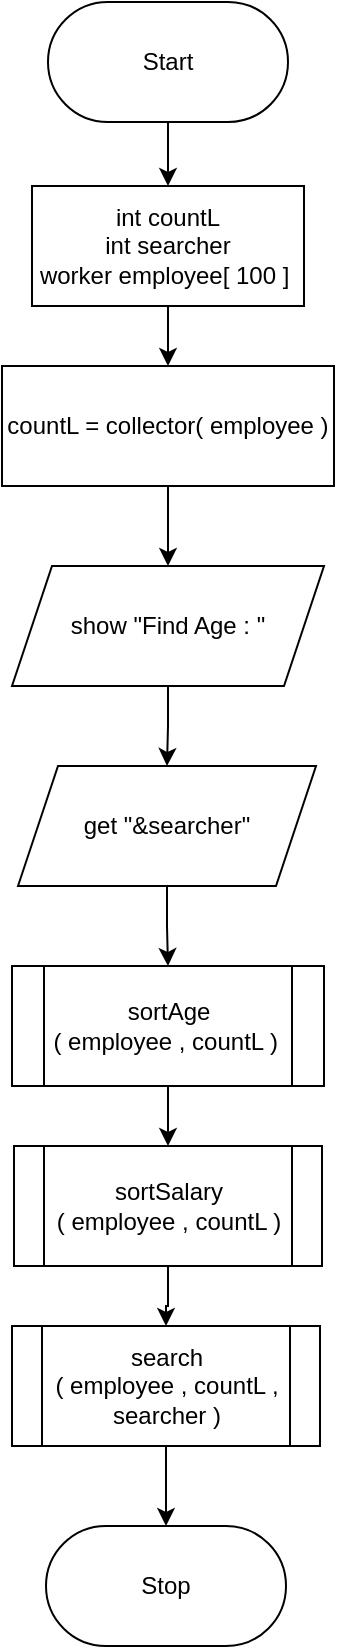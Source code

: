 <mxfile version="20.2.3" type="device" pages="5"><diagram id="C5RBs43oDa-KdzZeNtuy" name="main"><mxGraphModel dx="702" dy="857" grid="1" gridSize="10" guides="1" tooltips="1" connect="1" arrows="1" fold="1" page="1" pageScale="1" pageWidth="827" pageHeight="1169" math="0" shadow="0"><root><mxCell id="WIyWlLk6GJQsqaUBKTNV-0"/><mxCell id="WIyWlLk6GJQsqaUBKTNV-1" parent="WIyWlLk6GJQsqaUBKTNV-0"/><mxCell id="UvM1TSz2dFOclTXdL_BY-0" value="" style="edgeStyle=orthogonalEdgeStyle;rounded=0;orthogonalLoop=1;jettySize=auto;html=1;" parent="WIyWlLk6GJQsqaUBKTNV-1" source="Sb3v4Pg2-c65cKTQrzHY-0" target="Sb3v4Pg2-c65cKTQrzHY-2" edge="1"><mxGeometry relative="1" as="geometry"/></mxCell><mxCell id="Sb3v4Pg2-c65cKTQrzHY-0" value="Start" style="rounded=1;whiteSpace=wrap;html=1;arcSize=50;" parent="WIyWlLk6GJQsqaUBKTNV-1" vertex="1"><mxGeometry x="354" y="90" width="120" height="60" as="geometry"/></mxCell><mxCell id="Sb3v4Pg2-c65cKTQrzHY-5" value="" style="edgeStyle=orthogonalEdgeStyle;rounded=0;orthogonalLoop=1;jettySize=auto;html=1;" parent="WIyWlLk6GJQsqaUBKTNV-1" source="Sb3v4Pg2-c65cKTQrzHY-2" target="Sb3v4Pg2-c65cKTQrzHY-4" edge="1"><mxGeometry relative="1" as="geometry"/></mxCell><mxCell id="Sb3v4Pg2-c65cKTQrzHY-2" value="&lt;div&gt;int countL&lt;/div&gt;&lt;div&gt;&lt;span style=&quot;&quot;&gt;&#9;&lt;/span&gt;int searcher&lt;/div&gt;&lt;div&gt;&lt;div&gt;&lt;span style=&quot;&quot;&gt;&#9;&lt;/span&gt;worker employee[ 100 ]&amp;nbsp;&lt;/div&gt;&lt;/div&gt;" style="rounded=0;whiteSpace=wrap;html=1;" parent="WIyWlLk6GJQsqaUBKTNV-1" vertex="1"><mxGeometry x="346" y="182" width="136" height="60" as="geometry"/></mxCell><mxCell id="Sb3v4Pg2-c65cKTQrzHY-9" style="edgeStyle=orthogonalEdgeStyle;rounded=0;orthogonalLoop=1;jettySize=auto;html=1;entryX=0.5;entryY=0;entryDx=0;entryDy=0;" parent="WIyWlLk6GJQsqaUBKTNV-1" source="Sb3v4Pg2-c65cKTQrzHY-4" target="Sb3v4Pg2-c65cKTQrzHY-8" edge="1"><mxGeometry relative="1" as="geometry"/></mxCell><mxCell id="Sb3v4Pg2-c65cKTQrzHY-4" value="countL = collector( employee )" style="whiteSpace=wrap;html=1;rounded=0;" parent="WIyWlLk6GJQsqaUBKTNV-1" vertex="1"><mxGeometry x="331" y="272" width="166" height="60" as="geometry"/></mxCell><mxCell id="Sb3v4Pg2-c65cKTQrzHY-11" value="" style="edgeStyle=orthogonalEdgeStyle;rounded=0;orthogonalLoop=1;jettySize=auto;html=1;" parent="WIyWlLk6GJQsqaUBKTNV-1" source="Sb3v4Pg2-c65cKTQrzHY-8" target="Sb3v4Pg2-c65cKTQrzHY-10" edge="1"><mxGeometry relative="1" as="geometry"/></mxCell><mxCell id="Sb3v4Pg2-c65cKTQrzHY-8" value="show&amp;nbsp;&quot;Find Age : &quot;" style="shape=parallelogram;perimeter=parallelogramPerimeter;whiteSpace=wrap;html=1;fixedSize=1;" parent="WIyWlLk6GJQsqaUBKTNV-1" vertex="1"><mxGeometry x="336" y="372" width="156" height="60" as="geometry"/></mxCell><mxCell id="Sb3v4Pg2-c65cKTQrzHY-13" style="edgeStyle=orthogonalEdgeStyle;rounded=0;orthogonalLoop=1;jettySize=auto;html=1;entryX=0.5;entryY=0;entryDx=0;entryDy=0;" parent="WIyWlLk6GJQsqaUBKTNV-1" source="Sb3v4Pg2-c65cKTQrzHY-10" target="Sb3v4Pg2-c65cKTQrzHY-12" edge="1"><mxGeometry relative="1" as="geometry"/></mxCell><mxCell id="Sb3v4Pg2-c65cKTQrzHY-10" value="get &quot;&amp;amp;searcher&quot;" style="shape=parallelogram;perimeter=parallelogramPerimeter;whiteSpace=wrap;html=1;fixedSize=1;" parent="WIyWlLk6GJQsqaUBKTNV-1" vertex="1"><mxGeometry x="339" y="472" width="149" height="60" as="geometry"/></mxCell><mxCell id="Sb3v4Pg2-c65cKTQrzHY-15" value="" style="edgeStyle=orthogonalEdgeStyle;rounded=0;orthogonalLoop=1;jettySize=auto;html=1;" parent="WIyWlLk6GJQsqaUBKTNV-1" source="Sb3v4Pg2-c65cKTQrzHY-12" target="Sb3v4Pg2-c65cKTQrzHY-14" edge="1"><mxGeometry relative="1" as="geometry"/></mxCell><mxCell id="Sb3v4Pg2-c65cKTQrzHY-12" value="sortAge&lt;br&gt;( employee , countL )&amp;nbsp;" style="shape=process;whiteSpace=wrap;html=1;backgroundOutline=1;" parent="WIyWlLk6GJQsqaUBKTNV-1" vertex="1"><mxGeometry x="336" y="572" width="156" height="60" as="geometry"/></mxCell><mxCell id="Sb3v4Pg2-c65cKTQrzHY-17" value="" style="edgeStyle=orthogonalEdgeStyle;rounded=0;orthogonalLoop=1;jettySize=auto;html=1;" parent="WIyWlLk6GJQsqaUBKTNV-1" source="Sb3v4Pg2-c65cKTQrzHY-14" target="Sb3v4Pg2-c65cKTQrzHY-16" edge="1"><mxGeometry relative="1" as="geometry"/></mxCell><mxCell id="Sb3v4Pg2-c65cKTQrzHY-14" value="sortSalary&lt;br&gt;( employee , countL )" style="shape=process;whiteSpace=wrap;html=1;backgroundOutline=1;" parent="WIyWlLk6GJQsqaUBKTNV-1" vertex="1"><mxGeometry x="337" y="662" width="154" height="60" as="geometry"/></mxCell><mxCell id="Sb3v4Pg2-c65cKTQrzHY-19" style="edgeStyle=orthogonalEdgeStyle;rounded=0;orthogonalLoop=1;jettySize=auto;html=1;entryX=0.5;entryY=0;entryDx=0;entryDy=0;" parent="WIyWlLk6GJQsqaUBKTNV-1" source="Sb3v4Pg2-c65cKTQrzHY-16" target="Sb3v4Pg2-c65cKTQrzHY-18" edge="1"><mxGeometry relative="1" as="geometry"/></mxCell><mxCell id="Sb3v4Pg2-c65cKTQrzHY-16" value="search&lt;br&gt;( employee , countL , searcher )" style="shape=process;whiteSpace=wrap;html=1;backgroundOutline=1;" parent="WIyWlLk6GJQsqaUBKTNV-1" vertex="1"><mxGeometry x="336" y="752" width="154" height="60" as="geometry"/></mxCell><mxCell id="Sb3v4Pg2-c65cKTQrzHY-18" value="Stop" style="rounded=1;whiteSpace=wrap;html=1;arcSize=50;" parent="WIyWlLk6GJQsqaUBKTNV-1" vertex="1"><mxGeometry x="353" y="852" width="120" height="60" as="geometry"/></mxCell></root></mxGraphModel></diagram><diagram id="-BU38xKL8QuVrkz9KbFe" name="collector"><mxGraphModel dx="702" dy="857" grid="1" gridSize="10" guides="1" tooltips="1" connect="1" arrows="1" fold="1" page="1" pageScale="1" pageWidth="850" pageHeight="1100" math="0" shadow="0"><root><mxCell id="0"/><mxCell id="1" parent="0"/><mxCell id="ap4y8tpS4cROdEdsbu_Z-3" value="" style="edgeStyle=orthogonalEdgeStyle;rounded=0;orthogonalLoop=1;jettySize=auto;html=1;" parent="1" source="ap4y8tpS4cROdEdsbu_Z-1" target="ap4y8tpS4cROdEdsbu_Z-2" edge="1"><mxGeometry relative="1" as="geometry"/></mxCell><mxCell id="ap4y8tpS4cROdEdsbu_Z-1" value="collector&lt;br&gt;( worker take[] )" style="rounded=1;whiteSpace=wrap;html=1;arcSize=50;" parent="1" vertex="1"><mxGeometry x="354" y="90" width="120" height="60" as="geometry"/></mxCell><mxCell id="ap4y8tpS4cROdEdsbu_Z-5" value="" style="edgeStyle=orthogonalEdgeStyle;rounded=0;orthogonalLoop=1;jettySize=auto;html=1;" parent="1" source="ap4y8tpS4cROdEdsbu_Z-2" target="ap4y8tpS4cROdEdsbu_Z-4" edge="1"><mxGeometry relative="1" as="geometry"/></mxCell><mxCell id="ap4y8tpS4cROdEdsbu_Z-2" value="int count = 0" style="rounded=0;whiteSpace=wrap;html=1;" parent="1" vertex="1"><mxGeometry x="354" y="180" width="120" height="40" as="geometry"/></mxCell><mxCell id="ap4y8tpS4cROdEdsbu_Z-7" value="" style="edgeStyle=orthogonalEdgeStyle;rounded=0;orthogonalLoop=1;jettySize=auto;html=1;" parent="1" source="ap4y8tpS4cROdEdsbu_Z-4" target="ap4y8tpS4cROdEdsbu_Z-6" edge="1"><mxGeometry relative="1" as="geometry"/></mxCell><mxCell id="ap4y8tpS4cROdEdsbu_Z-4" value="FILE *fp" style="rounded=0;whiteSpace=wrap;html=1;" parent="1" vertex="1"><mxGeometry x="354" y="250" width="120" height="40" as="geometry"/></mxCell><mxCell id="ap4y8tpS4cROdEdsbu_Z-9" value="" style="edgeStyle=orthogonalEdgeStyle;rounded=0;orthogonalLoop=1;jettySize=auto;html=1;" parent="1" source="ap4y8tpS4cROdEdsbu_Z-6" target="ap4y8tpS4cROdEdsbu_Z-8" edge="1"><mxGeometry relative="1" as="geometry"/></mxCell><mxCell id="ap4y8tpS4cROdEdsbu_Z-6" value="fp = fopen( &quot;Salary.txt&quot;, &quot;r&quot; )" style="whiteSpace=wrap;html=1;rounded=0;" parent="1" vertex="1"><mxGeometry x="331" y="320" width="166" height="40" as="geometry"/></mxCell><mxCell id="ap4y8tpS4cROdEdsbu_Z-15" value="True" style="edgeStyle=orthogonalEdgeStyle;rounded=0;orthogonalLoop=1;jettySize=auto;html=1;" parent="1" source="ap4y8tpS4cROdEdsbu_Z-8" target="ap4y8tpS4cROdEdsbu_Z-14" edge="1"><mxGeometry relative="1" as="geometry"/></mxCell><mxCell id="ap4y8tpS4cROdEdsbu_Z-18" value="False" style="edgeStyle=orthogonalEdgeStyle;rounded=0;orthogonalLoop=1;jettySize=auto;html=1;entryX=0.5;entryY=0;entryDx=0;entryDy=0;" parent="1" source="ap4y8tpS4cROdEdsbu_Z-8" target="ap4y8tpS4cROdEdsbu_Z-19" edge="1"><mxGeometry x="-0.862" relative="1" as="geometry"><mxPoint x="430" y="710" as="targetPoint"/><Array as="points"><mxPoint x="560" y="440"/><mxPoint x="560" y="670"/><mxPoint x="414" y="670"/></Array><mxPoint as="offset"/></mxGeometry></mxCell><mxCell id="ap4y8tpS4cROdEdsbu_Z-8" value="fp == NULL ?" style="rhombus;whiteSpace=wrap;html=1;rounded=0;" parent="1" vertex="1"><mxGeometry x="341" y="400" width="146" height="80" as="geometry"/></mxCell><mxCell id="ap4y8tpS4cROdEdsbu_Z-17" value="" style="edgeStyle=orthogonalEdgeStyle;rounded=0;orthogonalLoop=1;jettySize=auto;html=1;" parent="1" source="ap4y8tpS4cROdEdsbu_Z-14" target="ap4y8tpS4cROdEdsbu_Z-16" edge="1"><mxGeometry relative="1" as="geometry"/></mxCell><mxCell id="ap4y8tpS4cROdEdsbu_Z-14" value="show &quot;Error: Failed to open file&quot;" style="shape=parallelogram;perimeter=parallelogramPerimeter;whiteSpace=wrap;html=1;fixedSize=1;rounded=0;" parent="1" vertex="1"><mxGeometry x="314.5" y="510" width="199" height="60" as="geometry"/></mxCell><mxCell id="ap4y8tpS4cROdEdsbu_Z-43" style="edgeStyle=orthogonalEdgeStyle;rounded=0;orthogonalLoop=1;jettySize=auto;html=1;entryX=0.463;entryY=0.608;entryDx=0;entryDy=0;entryPerimeter=0;" parent="1" source="ap4y8tpS4cROdEdsbu_Z-16" target="ap4y8tpS4cROdEdsbu_Z-39" edge="1"><mxGeometry relative="1" as="geometry"><mxPoint x="290" y="1480" as="targetPoint"/><Array as="points"><mxPoint x="280" y="630"/><mxPoint x="280" y="1480"/></Array></mxGeometry></mxCell><mxCell id="ap4y8tpS4cROdEdsbu_Z-16" value="exit( 0 )" style="whiteSpace=wrap;html=1;rounded=0;" parent="1" vertex="1"><mxGeometry x="354" y="610" width="120" height="40" as="geometry"/></mxCell><mxCell id="ap4y8tpS4cROdEdsbu_Z-21" value="" style="edgeStyle=orthogonalEdgeStyle;rounded=0;orthogonalLoop=1;jettySize=auto;html=1;" parent="1" source="ap4y8tpS4cROdEdsbu_Z-19" target="ap4y8tpS4cROdEdsbu_Z-20" edge="1"><mxGeometry relative="1" as="geometry"/></mxCell><mxCell id="ap4y8tpS4cROdEdsbu_Z-19" value="fscanf( fp )" style="shape=parallelogram;perimeter=parallelogramPerimeter;whiteSpace=wrap;html=1;fixedSize=1;" parent="1" vertex="1"><mxGeometry x="354" y="700" width="120" height="40" as="geometry"/></mxCell><mxCell id="ap4y8tpS4cROdEdsbu_Z-23" value="" style="edgeStyle=orthogonalEdgeStyle;rounded=0;orthogonalLoop=1;jettySize=auto;html=1;" parent="1" source="ap4y8tpS4cROdEdsbu_Z-20" target="ap4y8tpS4cROdEdsbu_Z-22" edge="1"><mxGeometry relative="1" as="geometry"/></mxCell><mxCell id="ap4y8tpS4cROdEdsbu_Z-20" value="int i = 0" style="whiteSpace=wrap;html=1;" parent="1" vertex="1"><mxGeometry x="354" y="780" width="120" height="40" as="geometry"/></mxCell><mxCell id="ap4y8tpS4cROdEdsbu_Z-25" value="" style="edgeStyle=orthogonalEdgeStyle;rounded=0;orthogonalLoop=1;jettySize=auto;html=1;" parent="1" source="ap4y8tpS4cROdEdsbu_Z-22" target="ap4y8tpS4cROdEdsbu_Z-24" edge="1"><mxGeometry relative="1" as="geometry"/></mxCell><mxCell id="ap4y8tpS4cROdEdsbu_Z-22" value="" style="shape=waypoint;sketch=0;size=6;pointerEvents=1;points=[];fillColor=default;resizable=0;rotatable=0;perimeter=centerPerimeter;snapToPoint=1;" parent="1" vertex="1"><mxGeometry x="394" y="830" width="40" height="40" as="geometry"/></mxCell><mxCell id="ap4y8tpS4cROdEdsbu_Z-27" value="" style="edgeStyle=orthogonalEdgeStyle;rounded=0;orthogonalLoop=1;jettySize=auto;html=1;" parent="1" source="ap4y8tpS4cROdEdsbu_Z-24" target="ap4y8tpS4cROdEdsbu_Z-26" edge="1"><mxGeometry relative="1" as="geometry"/></mxCell><mxCell id="ap4y8tpS4cROdEdsbu_Z-24" value="i &amp;lt; 100 ?" style="rhombus;whiteSpace=wrap;html=1;sketch=0;" parent="1" vertex="1"><mxGeometry x="346" y="890" width="136" height="80" as="geometry"/></mxCell><mxCell id="ap4y8tpS4cROdEdsbu_Z-29" value="Ture" style="edgeStyle=orthogonalEdgeStyle;rounded=0;orthogonalLoop=1;jettySize=auto;html=1;" parent="1" source="ap4y8tpS4cROdEdsbu_Z-26" target="ap4y8tpS4cROdEdsbu_Z-28" edge="1"><mxGeometry relative="1" as="geometry"/></mxCell><mxCell id="ap4y8tpS4cROdEdsbu_Z-30" value="False" style="edgeStyle=orthogonalEdgeStyle;rounded=0;orthogonalLoop=1;jettySize=auto;html=1;entryX=0.5;entryY=0;entryDx=0;entryDy=0;" parent="1" source="ap4y8tpS4cROdEdsbu_Z-26" target="ap4y8tpS4cROdEdsbu_Z-31" edge="1"><mxGeometry x="-0.616" relative="1" as="geometry"><mxPoint x="600" y="1120.0" as="targetPoint"/><mxPoint as="offset"/></mxGeometry></mxCell><mxCell id="ap4y8tpS4cROdEdsbu_Z-26" value="fscanf( fp ) != EOF ?" style="rhombus;whiteSpace=wrap;html=1;sketch=0;" parent="1" vertex="1"><mxGeometry x="346" y="1000" width="136" height="80" as="geometry"/></mxCell><mxCell id="ap4y8tpS4cROdEdsbu_Z-33" value="" style="edgeStyle=orthogonalEdgeStyle;rounded=0;orthogonalLoop=1;jettySize=auto;html=1;" parent="1" source="ap4y8tpS4cROdEdsbu_Z-28" target="ap4y8tpS4cROdEdsbu_Z-32" edge="1"><mxGeometry relative="1" as="geometry"/></mxCell><mxCell id="ap4y8tpS4cROdEdsbu_Z-28" value="count = count + 1" style="whiteSpace=wrap;html=1;sketch=0;" parent="1" vertex="1"><mxGeometry x="354" y="1120" width="120" height="60" as="geometry"/></mxCell><mxCell id="ap4y8tpS4cROdEdsbu_Z-34" style="edgeStyle=orthogonalEdgeStyle;rounded=0;orthogonalLoop=1;jettySize=auto;html=1;entryX=0.525;entryY=0.608;entryDx=0;entryDy=0;entryPerimeter=0;" parent="1" source="ap4y8tpS4cROdEdsbu_Z-31" target="ap4y8tpS4cROdEdsbu_Z-32" edge="1"><mxGeometry relative="1" as="geometry"><mxPoint x="560" y="1240.0" as="targetPoint"/><Array as="points"><mxPoint x="600" y="1240"/></Array></mxGeometry></mxCell><mxCell id="ap4y8tpS4cROdEdsbu_Z-31" value="break" style="rounded=0;whiteSpace=wrap;html=1;" parent="1" vertex="1"><mxGeometry x="540" y="1120" width="120" height="60" as="geometry"/></mxCell><mxCell id="ap4y8tpS4cROdEdsbu_Z-36" value="" style="edgeStyle=orthogonalEdgeStyle;rounded=0;orthogonalLoop=1;jettySize=auto;html=1;" parent="1" source="ap4y8tpS4cROdEdsbu_Z-32" target="ap4y8tpS4cROdEdsbu_Z-35" edge="1"><mxGeometry relative="1" as="geometry"/></mxCell><mxCell id="ap4y8tpS4cROdEdsbu_Z-32" value="" style="shape=waypoint;sketch=0;size=6;pointerEvents=1;points=[];fillColor=default;resizable=0;rotatable=0;perimeter=centerPerimeter;snapToPoint=1;" parent="1" vertex="1"><mxGeometry x="394" y="1220" width="40" height="40" as="geometry"/></mxCell><mxCell id="ap4y8tpS4cROdEdsbu_Z-38" value="" style="edgeStyle=orthogonalEdgeStyle;rounded=0;orthogonalLoop=1;jettySize=auto;html=1;" parent="1" source="ap4y8tpS4cROdEdsbu_Z-35" target="ap4y8tpS4cROdEdsbu_Z-37" edge="1"><mxGeometry relative="1" as="geometry"/></mxCell><mxCell id="ap4y8tpS4cROdEdsbu_Z-35" value="fclose( fp )" style="whiteSpace=wrap;html=1;sketch=0;" parent="1" vertex="1"><mxGeometry x="354" y="1280" width="120" height="60" as="geometry"/></mxCell><mxCell id="ap4y8tpS4cROdEdsbu_Z-40" value="" style="edgeStyle=orthogonalEdgeStyle;rounded=0;orthogonalLoop=1;jettySize=auto;html=1;" parent="1" source="ap4y8tpS4cROdEdsbu_Z-37" target="ap4y8tpS4cROdEdsbu_Z-39" edge="1"><mxGeometry relative="1" as="geometry"/></mxCell><mxCell id="ap4y8tpS4cROdEdsbu_Z-37" value="return count" style="whiteSpace=wrap;html=1;sketch=0;" parent="1" vertex="1"><mxGeometry x="354" y="1370" width="120" height="60" as="geometry"/></mxCell><mxCell id="ap4y8tpS4cROdEdsbu_Z-42" style="edgeStyle=orthogonalEdgeStyle;rounded=0;orthogonalLoop=1;jettySize=auto;html=1;entryX=0.5;entryY=0;entryDx=0;entryDy=0;" parent="1" source="ap4y8tpS4cROdEdsbu_Z-39" target="ap4y8tpS4cROdEdsbu_Z-41" edge="1"><mxGeometry relative="1" as="geometry"/></mxCell><mxCell id="ap4y8tpS4cROdEdsbu_Z-39" value="" style="shape=waypoint;sketch=0;size=6;pointerEvents=1;points=[];fillColor=default;resizable=0;rotatable=0;perimeter=centerPerimeter;snapToPoint=1;" parent="1" vertex="1"><mxGeometry x="394" y="1460" width="40" height="40" as="geometry"/></mxCell><mxCell id="ap4y8tpS4cROdEdsbu_Z-41" value="Stop" style="rounded=1;whiteSpace=wrap;html=1;arcSize=50;" parent="1" vertex="1"><mxGeometry x="354" y="1540" width="120" height="60" as="geometry"/></mxCell></root></mxGraphModel></diagram><diagram id="OsZ8B21wEG6lOINHhikL" name="sortAge"><mxGraphModel dx="702" dy="857" grid="1" gridSize="10" guides="1" tooltips="1" connect="1" arrows="1" fold="1" page="1" pageScale="1" pageWidth="850" pageHeight="1100" math="0" shadow="0"><root><mxCell id="0"/><mxCell id="1" parent="0"/><mxCell id="WyXjOD8HoOju4IpOyRxi-3" style="edgeStyle=orthogonalEdgeStyle;rounded=0;orthogonalLoop=1;jettySize=auto;html=1;entryX=0.5;entryY=0;entryDx=0;entryDy=0;" parent="1" source="WyXjOD8HoOju4IpOyRxi-1" target="WyXjOD8HoOju4IpOyRxi-2" edge="1"><mxGeometry relative="1" as="geometry"/></mxCell><mxCell id="WyXjOD8HoOju4IpOyRxi-1" value="sortAge&lt;br&gt;( worker data[] , int num_worker )" style="rounded=1;whiteSpace=wrap;html=1;arcSize=50;" parent="1" vertex="1"><mxGeometry x="365" y="90" width="120" height="60" as="geometry"/></mxCell><mxCell id="WyXjOD8HoOju4IpOyRxi-5" value="" style="edgeStyle=orthogonalEdgeStyle;rounded=0;orthogonalLoop=1;jettySize=auto;html=1;" parent="1" source="WyXjOD8HoOju4IpOyRxi-2" target="WyXjOD8HoOju4IpOyRxi-4" edge="1"><mxGeometry relative="1" as="geometry"/></mxCell><mxCell id="WyXjOD8HoOju4IpOyRxi-2" value="worker holdTposi" style="rounded=0;whiteSpace=wrap;html=1;" parent="1" vertex="1"><mxGeometry x="365" y="190" width="120" height="60" as="geometry"/></mxCell><mxCell id="WyXjOD8HoOju4IpOyRxi-7" value="" style="edgeStyle=orthogonalEdgeStyle;rounded=0;orthogonalLoop=1;jettySize=auto;html=1;" parent="1" source="WyXjOD8HoOju4IpOyRxi-4" target="WyXjOD8HoOju4IpOyRxi-6" edge="1"><mxGeometry relative="1" as="geometry"/></mxCell><mxCell id="WyXjOD8HoOju4IpOyRxi-4" value="int i = 0" style="rounded=0;whiteSpace=wrap;html=1;" parent="1" vertex="1"><mxGeometry x="365" y="310" width="120" height="60" as="geometry"/></mxCell><mxCell id="WyXjOD8HoOju4IpOyRxi-9" value="" style="edgeStyle=orthogonalEdgeStyle;rounded=0;orthogonalLoop=1;jettySize=auto;html=1;" parent="1" source="WyXjOD8HoOju4IpOyRxi-6" target="WyXjOD8HoOju4IpOyRxi-8" edge="1"><mxGeometry relative="1" as="geometry"/></mxCell><mxCell id="WyXjOD8HoOju4IpOyRxi-6" value="" style="shape=waypoint;sketch=0;size=6;pointerEvents=1;points=[];fillColor=default;resizable=0;rotatable=0;perimeter=centerPerimeter;snapToPoint=1;rounded=0;" parent="1" vertex="1"><mxGeometry x="405" y="390" width="40" height="40" as="geometry"/></mxCell><mxCell id="WyXjOD8HoOju4IpOyRxi-11" value="True" style="edgeStyle=orthogonalEdgeStyle;rounded=0;orthogonalLoop=1;jettySize=auto;html=1;" parent="1" source="WyXjOD8HoOju4IpOyRxi-8" target="WyXjOD8HoOju4IpOyRxi-10" edge="1"><mxGeometry relative="1" as="geometry"/></mxCell><mxCell id="WyXjOD8HoOju4IpOyRxi-47" value="False" style="edgeStyle=orthogonalEdgeStyle;rounded=0;orthogonalLoop=1;jettySize=auto;html=1;" parent="1" source="WyXjOD8HoOju4IpOyRxi-8" edge="1"><mxGeometry x="-0.953" relative="1" as="geometry"><mxPoint x="426" y="2050" as="targetPoint"/><Array as="points"><mxPoint x="680" y="490"/><mxPoint x="680" y="2010"/><mxPoint x="426" y="2010"/></Array><mxPoint as="offset"/></mxGeometry></mxCell><mxCell id="WyXjOD8HoOju4IpOyRxi-8" value="i &amp;lt; num_worker ?" style="rhombus;whiteSpace=wrap;html=1;sketch=0;rounded=0;" parent="1" vertex="1"><mxGeometry x="358" y="450" width="135" height="80" as="geometry"/></mxCell><mxCell id="WyXjOD8HoOju4IpOyRxi-13" value="" style="edgeStyle=orthogonalEdgeStyle;rounded=0;orthogonalLoop=1;jettySize=auto;html=1;" parent="1" source="WyXjOD8HoOju4IpOyRxi-10" target="WyXjOD8HoOju4IpOyRxi-12" edge="1"><mxGeometry relative="1" as="geometry"/></mxCell><mxCell id="WyXjOD8HoOju4IpOyRxi-10" value="int j = 0" style="whiteSpace=wrap;html=1;sketch=0;rounded=0;" parent="1" vertex="1"><mxGeometry x="365" y="570" width="120" height="60" as="geometry"/></mxCell><mxCell id="WyXjOD8HoOju4IpOyRxi-15" value="" style="edgeStyle=orthogonalEdgeStyle;rounded=0;orthogonalLoop=1;jettySize=auto;html=1;" parent="1" source="WyXjOD8HoOju4IpOyRxi-12" target="WyXjOD8HoOju4IpOyRxi-14" edge="1"><mxGeometry relative="1" as="geometry"/></mxCell><mxCell id="WyXjOD8HoOju4IpOyRxi-12" value="" style="shape=waypoint;sketch=0;size=6;pointerEvents=1;points=[];fillColor=default;resizable=0;rotatable=0;perimeter=centerPerimeter;snapToPoint=1;rounded=0;" parent="1" vertex="1"><mxGeometry x="405" y="660" width="40" height="40" as="geometry"/></mxCell><mxCell id="WyXjOD8HoOju4IpOyRxi-33" value="True" style="edgeStyle=orthogonalEdgeStyle;rounded=0;orthogonalLoop=1;jettySize=auto;html=1;entryX=0.5;entryY=0;entryDx=0;entryDy=0;" parent="1" source="WyXjOD8HoOju4IpOyRxi-14" target="WyXjOD8HoOju4IpOyRxi-31" edge="1"><mxGeometry relative="1" as="geometry"/></mxCell><mxCell id="WyXjOD8HoOju4IpOyRxi-44" value="False" style="edgeStyle=orthogonalEdgeStyle;rounded=0;orthogonalLoop=1;jettySize=auto;html=1;" parent="1" source="WyXjOD8HoOju4IpOyRxi-14" edge="1"><mxGeometry x="-0.942" relative="1" as="geometry"><mxPoint x="425" y="1910" as="targetPoint"/><Array as="points"><mxPoint x="640" y="760"/><mxPoint x="640" y="1900"/></Array><mxPoint as="offset"/></mxGeometry></mxCell><mxCell id="WyXjOD8HoOju4IpOyRxi-14" value="j &amp;lt; i ?" style="rhombus;whiteSpace=wrap;html=1;sketch=0;rounded=0;" parent="1" vertex="1"><mxGeometry x="374" y="720" width="102" height="80" as="geometry"/></mxCell><mxCell id="WyXjOD8HoOju4IpOyRxi-19" value="" style="edgeStyle=orthogonalEdgeStyle;rounded=0;orthogonalLoop=1;jettySize=auto;html=1;" parent="1" source="WyXjOD8HoOju4IpOyRxi-16" target="WyXjOD8HoOju4IpOyRxi-18" edge="1"><mxGeometry relative="1" as="geometry"/></mxCell><mxCell id="WyXjOD8HoOju4IpOyRxi-16" value="holdTposi = data[ i ]" style="whiteSpace=wrap;html=1;sketch=0;rounded=0;" parent="1" vertex="1"><mxGeometry x="365" y="946" width="120" height="60" as="geometry"/></mxCell><mxCell id="WyXjOD8HoOju4IpOyRxi-21" value="" style="edgeStyle=orthogonalEdgeStyle;rounded=0;orthogonalLoop=1;jettySize=auto;html=1;" parent="1" source="WyXjOD8HoOju4IpOyRxi-18" target="WyXjOD8HoOju4IpOyRxi-20" edge="1"><mxGeometry relative="1" as="geometry"/></mxCell><mxCell id="WyXjOD8HoOju4IpOyRxi-18" value="int k = i" style="whiteSpace=wrap;html=1;sketch=0;rounded=0;" parent="1" vertex="1"><mxGeometry x="365" y="1046" width="120" height="60" as="geometry"/></mxCell><mxCell id="WyXjOD8HoOju4IpOyRxi-23" value="" style="edgeStyle=orthogonalEdgeStyle;rounded=0;orthogonalLoop=1;jettySize=auto;html=1;" parent="1" source="WyXjOD8HoOju4IpOyRxi-20" target="WyXjOD8HoOju4IpOyRxi-22" edge="1"><mxGeometry relative="1" as="geometry"/></mxCell><mxCell id="WyXjOD8HoOju4IpOyRxi-20" value="" style="shape=waypoint;sketch=0;size=6;pointerEvents=1;points=[];fillColor=default;resizable=0;rotatable=0;perimeter=centerPerimeter;snapToPoint=1;rounded=0;" parent="1" vertex="1"><mxGeometry x="405" y="1136" width="40" height="40" as="geometry"/></mxCell><mxCell id="WyXjOD8HoOju4IpOyRxi-26" value="True" style="edgeStyle=orthogonalEdgeStyle;rounded=0;orthogonalLoop=1;jettySize=auto;html=1;" parent="1" source="WyXjOD8HoOju4IpOyRxi-22" target="WyXjOD8HoOju4IpOyRxi-25" edge="1"><mxGeometry relative="1" as="geometry"/></mxCell><mxCell id="WyXjOD8HoOju4IpOyRxi-30" value="False" style="edgeStyle=orthogonalEdgeStyle;rounded=0;orthogonalLoop=1;jettySize=auto;html=1;" parent="1" source="WyXjOD8HoOju4IpOyRxi-22" edge="1"><mxGeometry x="-0.901" relative="1" as="geometry"><mxPoint x="426" y="1536" as="targetPoint"/><Array as="points"><mxPoint x="530" y="1236"/><mxPoint x="530" y="1516"/><mxPoint x="426" y="1516"/></Array><mxPoint as="offset"/></mxGeometry></mxCell><mxCell id="WyXjOD8HoOju4IpOyRxi-22" value="k &amp;gt; j ?" style="rhombus;whiteSpace=wrap;html=1;sketch=0;rounded=0;" parent="1" vertex="1"><mxGeometry x="363" y="1196" width="125" height="80" as="geometry"/></mxCell><mxCell id="WyXjOD8HoOju4IpOyRxi-28" value="" style="edgeStyle=orthogonalEdgeStyle;rounded=0;orthogonalLoop=1;jettySize=auto;html=1;" parent="1" source="WyXjOD8HoOju4IpOyRxi-25" target="WyXjOD8HoOju4IpOyRxi-27" edge="1"><mxGeometry relative="1" as="geometry"/></mxCell><mxCell id="WyXjOD8HoOju4IpOyRxi-25" value="data[ k ] = data[ k-1 ]" style="whiteSpace=wrap;html=1;sketch=0;rounded=0;" parent="1" vertex="1"><mxGeometry x="365" y="1316" width="120" height="60" as="geometry"/></mxCell><mxCell id="WyXjOD8HoOju4IpOyRxi-29" style="edgeStyle=orthogonalEdgeStyle;rounded=0;orthogonalLoop=1;jettySize=auto;html=1;" parent="1" source="WyXjOD8HoOju4IpOyRxi-27" target="WyXjOD8HoOju4IpOyRxi-20" edge="1"><mxGeometry relative="1" as="geometry"><mxPoint x="340" y="1156" as="targetPoint"/><Array as="points"><mxPoint x="320" y="1446"/><mxPoint x="320" y="1156"/></Array></mxGeometry></mxCell><mxCell id="WyXjOD8HoOju4IpOyRxi-27" value="k = k - 1" style="whiteSpace=wrap;html=1;sketch=0;rounded=0;" parent="1" vertex="1"><mxGeometry x="365" y="1416" width="120" height="60" as="geometry"/></mxCell><mxCell id="WyXjOD8HoOju4IpOyRxi-32" value="True" style="edgeStyle=orthogonalEdgeStyle;rounded=0;orthogonalLoop=1;jettySize=auto;html=1;entryX=0.5;entryY=0;entryDx=0;entryDy=0;" parent="1" source="WyXjOD8HoOju4IpOyRxi-31" target="WyXjOD8HoOju4IpOyRxi-16" edge="1"><mxGeometry relative="1" as="geometry"/></mxCell><mxCell id="WyXjOD8HoOju4IpOyRxi-40" value="False" style="edgeStyle=orthogonalEdgeStyle;rounded=0;orthogonalLoop=1;jettySize=auto;html=1;entryX=0.625;entryY=0.55;entryDx=0;entryDy=0;entryPerimeter=0;" parent="1" source="WyXjOD8HoOju4IpOyRxi-31" target="WyXjOD8HoOju4IpOyRxi-37" edge="1"><mxGeometry x="-0.946" relative="1" as="geometry"><mxPoint x="590" y="1760" as="targetPoint"/><Array as="points"><mxPoint x="600" y="869"/><mxPoint x="600" y="1750"/></Array><mxPoint as="offset"/></mxGeometry></mxCell><mxCell id="WyXjOD8HoOju4IpOyRxi-31" value="data[ i ].age &amp;gt; data[ j ].age ?" style="rhombus;whiteSpace=wrap;html=1;" parent="1" vertex="1"><mxGeometry x="320" y="829" width="210" height="80" as="geometry"/></mxCell><mxCell id="WyXjOD8HoOju4IpOyRxi-36" value="" style="edgeStyle=orthogonalEdgeStyle;rounded=0;orthogonalLoop=1;jettySize=auto;html=1;" parent="1" source="WyXjOD8HoOju4IpOyRxi-34" target="WyXjOD8HoOju4IpOyRxi-35" edge="1"><mxGeometry relative="1" as="geometry"/></mxCell><mxCell id="WyXjOD8HoOju4IpOyRxi-34" value="data[ j ] = holdTposi" style="rounded=0;whiteSpace=wrap;html=1;" parent="1" vertex="1"><mxGeometry x="365" y="1540" width="120" height="60" as="geometry"/></mxCell><mxCell id="WyXjOD8HoOju4IpOyRxi-38" value="" style="edgeStyle=orthogonalEdgeStyle;rounded=0;orthogonalLoop=1;jettySize=auto;html=1;" parent="1" source="WyXjOD8HoOju4IpOyRxi-35" target="WyXjOD8HoOju4IpOyRxi-37" edge="1"><mxGeometry relative="1" as="geometry"/></mxCell><mxCell id="WyXjOD8HoOju4IpOyRxi-35" value="break" style="rounded=0;whiteSpace=wrap;html=1;" parent="1" vertex="1"><mxGeometry x="365.5" y="1640" width="120" height="60" as="geometry"/></mxCell><mxCell id="WyXjOD8HoOju4IpOyRxi-42" value="" style="edgeStyle=orthogonalEdgeStyle;rounded=0;orthogonalLoop=1;jettySize=auto;html=1;" parent="1" source="WyXjOD8HoOju4IpOyRxi-37" target="WyXjOD8HoOju4IpOyRxi-41" edge="1"><mxGeometry relative="1" as="geometry"/></mxCell><mxCell id="WyXjOD8HoOju4IpOyRxi-37" value="" style="shape=waypoint;sketch=0;size=6;pointerEvents=1;points=[];fillColor=default;resizable=0;rotatable=0;perimeter=centerPerimeter;snapToPoint=1;rounded=0;" parent="1" vertex="1"><mxGeometry x="405" y="1730" width="40" height="40" as="geometry"/></mxCell><mxCell id="WyXjOD8HoOju4IpOyRxi-43" style="edgeStyle=orthogonalEdgeStyle;rounded=0;orthogonalLoop=1;jettySize=auto;html=1;" parent="1" source="WyXjOD8HoOju4IpOyRxi-41" target="WyXjOD8HoOju4IpOyRxi-12" edge="1"><mxGeometry relative="1" as="geometry"><mxPoint x="280" y="760" as="targetPoint"/><Array as="points"><mxPoint x="280" y="1830"/><mxPoint x="280" y="680"/></Array></mxGeometry></mxCell><mxCell id="WyXjOD8HoOju4IpOyRxi-41" value="j = j + 1" style="rounded=0;whiteSpace=wrap;html=1;sketch=0;" parent="1" vertex="1"><mxGeometry x="365" y="1800" width="120" height="60" as="geometry"/></mxCell><mxCell id="WyXjOD8HoOju4IpOyRxi-46" style="edgeStyle=orthogonalEdgeStyle;rounded=0;orthogonalLoop=1;jettySize=auto;html=1;entryX=0.375;entryY=0.6;entryDx=0;entryDy=0;entryPerimeter=0;" parent="1" source="WyXjOD8HoOju4IpOyRxi-45" target="WyXjOD8HoOju4IpOyRxi-6" edge="1"><mxGeometry relative="1" as="geometry"><mxPoint x="240" y="400" as="targetPoint"/><Array as="points"><mxPoint x="240" y="1940"/><mxPoint x="240" y="410"/></Array></mxGeometry></mxCell><mxCell id="WyXjOD8HoOju4IpOyRxi-45" value="i = i + 1" style="rounded=0;whiteSpace=wrap;html=1;" parent="1" vertex="1"><mxGeometry x="365" y="1910" width="120" height="60" as="geometry"/></mxCell><mxCell id="WyXjOD8HoOju4IpOyRxi-50" value="" style="edgeStyle=orthogonalEdgeStyle;rounded=0;orthogonalLoop=1;jettySize=auto;html=1;" parent="1" source="WyXjOD8HoOju4IpOyRxi-48" target="WyXjOD8HoOju4IpOyRxi-49" edge="1"><mxGeometry relative="1" as="geometry"/></mxCell><mxCell id="WyXjOD8HoOju4IpOyRxi-48" value="c = 0" style="rounded=0;whiteSpace=wrap;html=1;" parent="1" vertex="1"><mxGeometry x="365" y="2050" width="120" height="60" as="geometry"/></mxCell><mxCell id="WyXjOD8HoOju4IpOyRxi-52" value="" style="edgeStyle=orthogonalEdgeStyle;rounded=0;orthogonalLoop=1;jettySize=auto;html=1;" parent="1" source="WyXjOD8HoOju4IpOyRxi-49" target="WyXjOD8HoOju4IpOyRxi-51" edge="1"><mxGeometry relative="1" as="geometry"/></mxCell><mxCell id="WyXjOD8HoOju4IpOyRxi-49" value="" style="shape=waypoint;sketch=0;size=6;pointerEvents=1;points=[];fillColor=default;resizable=0;rotatable=0;perimeter=centerPerimeter;snapToPoint=1;rounded=0;" parent="1" vertex="1"><mxGeometry x="405" y="2140" width="40" height="40" as="geometry"/></mxCell><mxCell id="WyXjOD8HoOju4IpOyRxi-54" value="True" style="edgeStyle=orthogonalEdgeStyle;rounded=0;orthogonalLoop=1;jettySize=auto;html=1;" parent="1" source="WyXjOD8HoOju4IpOyRxi-51" target="WyXjOD8HoOju4IpOyRxi-53" edge="1"><mxGeometry relative="1" as="geometry"/></mxCell><mxCell id="WyXjOD8HoOju4IpOyRxi-58" value="False" style="edgeStyle=orthogonalEdgeStyle;rounded=0;orthogonalLoop=1;jettySize=auto;html=1;" parent="1" source="WyXjOD8HoOju4IpOyRxi-51" edge="1"><mxGeometry x="-0.897" relative="1" as="geometry"><mxPoint x="426" y="2560" as="targetPoint"/><Array as="points"><mxPoint x="520" y="2260"/><mxPoint x="520" y="2540"/></Array><mxPoint as="offset"/></mxGeometry></mxCell><mxCell id="WyXjOD8HoOju4IpOyRxi-51" value="c &amp;lt; 5" style="rhombus;whiteSpace=wrap;html=1;sketch=0;rounded=0;" parent="1" vertex="1"><mxGeometry x="363" y="2220" width="125" height="80" as="geometry"/></mxCell><mxCell id="WyXjOD8HoOju4IpOyRxi-56" value="" style="edgeStyle=orthogonalEdgeStyle;rounded=0;orthogonalLoop=1;jettySize=auto;html=1;" parent="1" source="WyXjOD8HoOju4IpOyRxi-53" target="WyXjOD8HoOju4IpOyRxi-55" edge="1"><mxGeometry relative="1" as="geometry"/></mxCell><mxCell id="WyXjOD8HoOju4IpOyRxi-53" value="show &quot;data[ c ].age&quot;" style="shape=parallelogram;perimeter=parallelogramPerimeter;whiteSpace=wrap;html=1;fixedSize=1;sketch=0;rounded=0;" parent="1" vertex="1"><mxGeometry x="353" y="2350" width="144.5" height="60" as="geometry"/></mxCell><mxCell id="WyXjOD8HoOju4IpOyRxi-57" style="edgeStyle=orthogonalEdgeStyle;rounded=0;orthogonalLoop=1;jettySize=auto;html=1;" parent="1" source="WyXjOD8HoOju4IpOyRxi-55" target="WyXjOD8HoOju4IpOyRxi-49" edge="1"><mxGeometry relative="1" as="geometry"><mxPoint x="320" y="2160" as="targetPoint"/><Array as="points"><mxPoint x="320" y="2470"/><mxPoint x="320" y="2160"/></Array></mxGeometry></mxCell><mxCell id="WyXjOD8HoOju4IpOyRxi-55" value="c = c + 1" style="whiteSpace=wrap;html=1;sketch=0;rounded=0;" parent="1" vertex="1"><mxGeometry x="365.5" y="2440" width="120" height="60" as="geometry"/></mxCell><mxCell id="WyXjOD8HoOju4IpOyRxi-63" value="" style="edgeStyle=orthogonalEdgeStyle;rounded=0;orthogonalLoop=1;jettySize=auto;html=1;" parent="1" source="WyXjOD8HoOju4IpOyRxi-59" target="WyXjOD8HoOju4IpOyRxi-62" edge="1"><mxGeometry relative="1" as="geometry"/></mxCell><mxCell id="WyXjOD8HoOju4IpOyRxi-59" value="show&amp;nbsp;&quot;Age( 99 - 0 )&quot;" style="shape=parallelogram;perimeter=parallelogramPerimeter;whiteSpace=wrap;html=1;fixedSize=1;" parent="1" vertex="1"><mxGeometry x="353" y="2560" width="145" height="60" as="geometry"/></mxCell><mxCell id="WyXjOD8HoOju4IpOyRxi-65" value="" style="edgeStyle=orthogonalEdgeStyle;rounded=0;orthogonalLoop=1;jettySize=auto;html=1;" parent="1" source="WyXjOD8HoOju4IpOyRxi-62" target="WyXjOD8HoOju4IpOyRxi-64" edge="1"><mxGeometry relative="1" as="geometry"/></mxCell><mxCell id="WyXjOD8HoOju4IpOyRxi-62" value="int l = 0" style="whiteSpace=wrap;html=1;" parent="1" vertex="1"><mxGeometry x="365.5" y="2660" width="120" height="60" as="geometry"/></mxCell><mxCell id="WyXjOD8HoOju4IpOyRxi-67" value="" style="edgeStyle=orthogonalEdgeStyle;rounded=0;orthogonalLoop=1;jettySize=auto;html=1;" parent="1" source="WyXjOD8HoOju4IpOyRxi-64" target="WyXjOD8HoOju4IpOyRxi-66" edge="1"><mxGeometry relative="1" as="geometry"/></mxCell><mxCell id="WyXjOD8HoOju4IpOyRxi-64" value="" style="shape=waypoint;sketch=0;size=6;pointerEvents=1;points=[];fillColor=default;resizable=0;rotatable=0;perimeter=centerPerimeter;snapToPoint=1;" parent="1" vertex="1"><mxGeometry x="405" y="2750" width="40" height="40" as="geometry"/></mxCell><mxCell id="WyXjOD8HoOju4IpOyRxi-72" value="True" style="edgeStyle=orthogonalEdgeStyle;rounded=0;orthogonalLoop=1;jettySize=auto;html=1;" parent="1" source="WyXjOD8HoOju4IpOyRxi-66" target="WyXjOD8HoOju4IpOyRxi-71" edge="1"><mxGeometry relative="1" as="geometry"/></mxCell><mxCell id="WyXjOD8HoOju4IpOyRxi-76" value="False" style="edgeStyle=orthogonalEdgeStyle;rounded=0;orthogonalLoop=1;jettySize=auto;html=1;" parent="1" source="WyXjOD8HoOju4IpOyRxi-66" edge="1"><mxGeometry x="-0.929" relative="1" as="geometry"><mxPoint x="426" y="3200" as="targetPoint"/><Array as="points"><mxPoint x="530" y="2860"/><mxPoint x="530" y="3180"/></Array><mxPoint x="1" as="offset"/></mxGeometry></mxCell><mxCell id="WyXjOD8HoOju4IpOyRxi-66" value="l &amp;lt; 5 ?" style="rhombus;whiteSpace=wrap;html=1;sketch=0;" parent="1" vertex="1"><mxGeometry x="358.5" y="2820" width="134.5" height="80" as="geometry"/></mxCell><mxCell id="WyXjOD8HoOju4IpOyRxi-74" value="" style="edgeStyle=orthogonalEdgeStyle;rounded=0;orthogonalLoop=1;jettySize=auto;html=1;" parent="1" source="WyXjOD8HoOju4IpOyRxi-71" target="WyXjOD8HoOju4IpOyRxi-73" edge="1"><mxGeometry relative="1" as="geometry"/></mxCell><mxCell id="WyXjOD8HoOju4IpOyRxi-71" value="show &quot;data[ l ].name&amp;nbsp;&quot;" style="shape=parallelogram;perimeter=parallelogramPerimeter;whiteSpace=wrap;html=1;fixedSize=1;sketch=0;" parent="1" vertex="1"><mxGeometry x="343.63" y="2950" width="164.25" height="60" as="geometry"/></mxCell><mxCell id="WyXjOD8HoOju4IpOyRxi-75" style="edgeStyle=orthogonalEdgeStyle;rounded=0;orthogonalLoop=1;jettySize=auto;html=1;entryX=0.625;entryY=0.55;entryDx=0;entryDy=0;entryPerimeter=0;" parent="1" source="WyXjOD8HoOju4IpOyRxi-73" target="WyXjOD8HoOju4IpOyRxi-64" edge="1"><mxGeometry relative="1" as="geometry"><mxPoint x="330" y="2760" as="targetPoint"/><Array as="points"><mxPoint x="320" y="3090"/><mxPoint x="320" y="2770"/></Array></mxGeometry></mxCell><mxCell id="WyXjOD8HoOju4IpOyRxi-73" value="i = i + 1" style="whiteSpace=wrap;html=1;sketch=0;" parent="1" vertex="1"><mxGeometry x="365.755" y="3060" width="120" height="60" as="geometry"/></mxCell><mxCell id="WyXjOD8HoOju4IpOyRxi-77" value="Stop" style="rounded=1;whiteSpace=wrap;html=1;arcSize=50;" parent="1" vertex="1"><mxGeometry x="365" y="3200" width="120" height="60" as="geometry"/></mxCell></root></mxGraphModel></diagram><diagram id="eXX06J-txsAPQaDEHLtW" name="sortSalary"><mxGraphModel dx="702" dy="857" grid="1" gridSize="10" guides="1" tooltips="1" connect="1" arrows="1" fold="1" page="1" pageScale="1" pageWidth="850" pageHeight="1100" math="0" shadow="0"><root><mxCell id="0"/><mxCell id="1" parent="0"/><mxCell id="C0VtBc5k1VPKcv6DbqFB-1" style="edgeStyle=orthogonalEdgeStyle;rounded=0;orthogonalLoop=1;jettySize=auto;html=1;entryX=0.5;entryY=0;entryDx=0;entryDy=0;" parent="1" source="C0VtBc5k1VPKcv6DbqFB-2" target="C0VtBc5k1VPKcv6DbqFB-4" edge="1"><mxGeometry relative="1" as="geometry"/></mxCell><mxCell id="C0VtBc5k1VPKcv6DbqFB-2" value="sortSalary&lt;br&gt;( worker data[] , int num_worker )" style="rounded=1;whiteSpace=wrap;html=1;arcSize=50;" parent="1" vertex="1"><mxGeometry x="365" y="90" width="120" height="60" as="geometry"/></mxCell><mxCell id="C0VtBc5k1VPKcv6DbqFB-3" value="" style="edgeStyle=orthogonalEdgeStyle;rounded=0;orthogonalLoop=1;jettySize=auto;html=1;" parent="1" source="C0VtBc5k1VPKcv6DbqFB-4" target="C0VtBc5k1VPKcv6DbqFB-6" edge="1"><mxGeometry relative="1" as="geometry"/></mxCell><mxCell id="C0VtBc5k1VPKcv6DbqFB-4" value="worker holdTposi" style="rounded=0;whiteSpace=wrap;html=1;" parent="1" vertex="1"><mxGeometry x="365" y="190" width="120" height="60" as="geometry"/></mxCell><mxCell id="C0VtBc5k1VPKcv6DbqFB-5" value="" style="edgeStyle=orthogonalEdgeStyle;rounded=0;orthogonalLoop=1;jettySize=auto;html=1;" parent="1" source="C0VtBc5k1VPKcv6DbqFB-6" target="C0VtBc5k1VPKcv6DbqFB-8" edge="1"><mxGeometry relative="1" as="geometry"/></mxCell><mxCell id="C0VtBc5k1VPKcv6DbqFB-6" value="int i = 0" style="rounded=0;whiteSpace=wrap;html=1;" parent="1" vertex="1"><mxGeometry x="365" y="310" width="120" height="60" as="geometry"/></mxCell><mxCell id="C0VtBc5k1VPKcv6DbqFB-7" value="" style="edgeStyle=orthogonalEdgeStyle;rounded=0;orthogonalLoop=1;jettySize=auto;html=1;" parent="1" source="C0VtBc5k1VPKcv6DbqFB-8" target="C0VtBc5k1VPKcv6DbqFB-11" edge="1"><mxGeometry relative="1" as="geometry"/></mxCell><mxCell id="C0VtBc5k1VPKcv6DbqFB-8" value="" style="shape=waypoint;sketch=0;size=6;pointerEvents=1;points=[];fillColor=default;resizable=0;rotatable=0;perimeter=centerPerimeter;snapToPoint=1;rounded=0;" parent="1" vertex="1"><mxGeometry x="405" y="390" width="40" height="40" as="geometry"/></mxCell><mxCell id="C0VtBc5k1VPKcv6DbqFB-9" value="True" style="edgeStyle=orthogonalEdgeStyle;rounded=0;orthogonalLoop=1;jettySize=auto;html=1;" parent="1" source="C0VtBc5k1VPKcv6DbqFB-11" target="C0VtBc5k1VPKcv6DbqFB-13" edge="1"><mxGeometry relative="1" as="geometry"/></mxCell><mxCell id="C0VtBc5k1VPKcv6DbqFB-10" value="False" style="edgeStyle=orthogonalEdgeStyle;rounded=0;orthogonalLoop=1;jettySize=auto;html=1;" parent="1" source="C0VtBc5k1VPKcv6DbqFB-11" edge="1"><mxGeometry x="-0.953" relative="1" as="geometry"><mxPoint x="426" y="2050" as="targetPoint"/><Array as="points"><mxPoint x="680" y="490"/><mxPoint x="680" y="2010"/><mxPoint x="426" y="2010"/></Array><mxPoint as="offset"/></mxGeometry></mxCell><mxCell id="C0VtBc5k1VPKcv6DbqFB-11" value="i &amp;lt; num_worker ?" style="rhombus;whiteSpace=wrap;html=1;sketch=0;rounded=0;" parent="1" vertex="1"><mxGeometry x="358" y="450" width="135" height="80" as="geometry"/></mxCell><mxCell id="C0VtBc5k1VPKcv6DbqFB-12" value="" style="edgeStyle=orthogonalEdgeStyle;rounded=0;orthogonalLoop=1;jettySize=auto;html=1;" parent="1" source="C0VtBc5k1VPKcv6DbqFB-13" target="C0VtBc5k1VPKcv6DbqFB-15" edge="1"><mxGeometry relative="1" as="geometry"/></mxCell><mxCell id="C0VtBc5k1VPKcv6DbqFB-13" value="int j = 0" style="whiteSpace=wrap;html=1;sketch=0;rounded=0;" parent="1" vertex="1"><mxGeometry x="365" y="570" width="120" height="60" as="geometry"/></mxCell><mxCell id="C0VtBc5k1VPKcv6DbqFB-14" value="" style="edgeStyle=orthogonalEdgeStyle;rounded=0;orthogonalLoop=1;jettySize=auto;html=1;" parent="1" source="C0VtBc5k1VPKcv6DbqFB-15" target="C0VtBc5k1VPKcv6DbqFB-18" edge="1"><mxGeometry relative="1" as="geometry"/></mxCell><mxCell id="C0VtBc5k1VPKcv6DbqFB-15" value="" style="shape=waypoint;sketch=0;size=6;pointerEvents=1;points=[];fillColor=default;resizable=0;rotatable=0;perimeter=centerPerimeter;snapToPoint=1;rounded=0;" parent="1" vertex="1"><mxGeometry x="405" y="660" width="40" height="40" as="geometry"/></mxCell><mxCell id="C0VtBc5k1VPKcv6DbqFB-16" value="True" style="edgeStyle=orthogonalEdgeStyle;rounded=0;orthogonalLoop=1;jettySize=auto;html=1;entryX=0.5;entryY=0;entryDx=0;entryDy=0;" parent="1" source="C0VtBc5k1VPKcv6DbqFB-18" target="C0VtBc5k1VPKcv6DbqFB-34" edge="1"><mxGeometry relative="1" as="geometry"/></mxCell><mxCell id="C0VtBc5k1VPKcv6DbqFB-17" value="False" style="edgeStyle=orthogonalEdgeStyle;rounded=0;orthogonalLoop=1;jettySize=auto;html=1;" parent="1" source="C0VtBc5k1VPKcv6DbqFB-18" edge="1"><mxGeometry x="-0.956" relative="1" as="geometry"><mxPoint x="425" y="1910" as="targetPoint"/><Array as="points"><mxPoint x="640" y="760"/><mxPoint x="640" y="1900"/></Array><mxPoint as="offset"/></mxGeometry></mxCell><mxCell id="C0VtBc5k1VPKcv6DbqFB-18" value="j &amp;lt; i ?" style="rhombus;whiteSpace=wrap;html=1;sketch=0;rounded=0;" parent="1" vertex="1"><mxGeometry x="374" y="720" width="102" height="80" as="geometry"/></mxCell><mxCell id="C0VtBc5k1VPKcv6DbqFB-19" value="" style="edgeStyle=orthogonalEdgeStyle;rounded=0;orthogonalLoop=1;jettySize=auto;html=1;" parent="1" source="C0VtBc5k1VPKcv6DbqFB-20" target="C0VtBc5k1VPKcv6DbqFB-22" edge="1"><mxGeometry relative="1" as="geometry"/></mxCell><mxCell id="C0VtBc5k1VPKcv6DbqFB-20" value="holdTposi = data[ i ]" style="whiteSpace=wrap;html=1;sketch=0;rounded=0;" parent="1" vertex="1"><mxGeometry x="365" y="946" width="120" height="60" as="geometry"/></mxCell><mxCell id="C0VtBc5k1VPKcv6DbqFB-21" value="" style="edgeStyle=orthogonalEdgeStyle;rounded=0;orthogonalLoop=1;jettySize=auto;html=1;" parent="1" source="C0VtBc5k1VPKcv6DbqFB-22" target="C0VtBc5k1VPKcv6DbqFB-24" edge="1"><mxGeometry relative="1" as="geometry"/></mxCell><mxCell id="C0VtBc5k1VPKcv6DbqFB-22" value="int k = i" style="whiteSpace=wrap;html=1;sketch=0;rounded=0;" parent="1" vertex="1"><mxGeometry x="365" y="1046" width="120" height="60" as="geometry"/></mxCell><mxCell id="C0VtBc5k1VPKcv6DbqFB-23" value="" style="edgeStyle=orthogonalEdgeStyle;rounded=0;orthogonalLoop=1;jettySize=auto;html=1;" parent="1" source="C0VtBc5k1VPKcv6DbqFB-24" target="C0VtBc5k1VPKcv6DbqFB-27" edge="1"><mxGeometry relative="1" as="geometry"/></mxCell><mxCell id="C0VtBc5k1VPKcv6DbqFB-24" value="" style="shape=waypoint;sketch=0;size=6;pointerEvents=1;points=[];fillColor=default;resizable=0;rotatable=0;perimeter=centerPerimeter;snapToPoint=1;rounded=0;" parent="1" vertex="1"><mxGeometry x="405" y="1136" width="40" height="40" as="geometry"/></mxCell><mxCell id="C0VtBc5k1VPKcv6DbqFB-25" value="True" style="edgeStyle=orthogonalEdgeStyle;rounded=0;orthogonalLoop=1;jettySize=auto;html=1;" parent="1" source="C0VtBc5k1VPKcv6DbqFB-27" target="C0VtBc5k1VPKcv6DbqFB-29" edge="1"><mxGeometry relative="1" as="geometry"/></mxCell><mxCell id="C0VtBc5k1VPKcv6DbqFB-26" value="False" style="edgeStyle=orthogonalEdgeStyle;rounded=0;orthogonalLoop=1;jettySize=auto;html=1;" parent="1" source="C0VtBc5k1VPKcv6DbqFB-27" edge="1"><mxGeometry x="-0.901" relative="1" as="geometry"><mxPoint x="426" y="1536" as="targetPoint"/><Array as="points"><mxPoint x="530" y="1236"/><mxPoint x="530" y="1516"/><mxPoint x="426" y="1516"/></Array><mxPoint as="offset"/></mxGeometry></mxCell><mxCell id="C0VtBc5k1VPKcv6DbqFB-27" value="k &amp;gt; j ?" style="rhombus;whiteSpace=wrap;html=1;sketch=0;rounded=0;" parent="1" vertex="1"><mxGeometry x="363" y="1196" width="125" height="80" as="geometry"/></mxCell><mxCell id="C0VtBc5k1VPKcv6DbqFB-28" value="" style="edgeStyle=orthogonalEdgeStyle;rounded=0;orthogonalLoop=1;jettySize=auto;html=1;" parent="1" source="C0VtBc5k1VPKcv6DbqFB-29" target="C0VtBc5k1VPKcv6DbqFB-31" edge="1"><mxGeometry relative="1" as="geometry"/></mxCell><mxCell id="C0VtBc5k1VPKcv6DbqFB-29" value="data[ k ] = data[ k-1 ]" style="whiteSpace=wrap;html=1;sketch=0;rounded=0;" parent="1" vertex="1"><mxGeometry x="365" y="1316" width="120" height="60" as="geometry"/></mxCell><mxCell id="C0VtBc5k1VPKcv6DbqFB-30" style="edgeStyle=orthogonalEdgeStyle;rounded=0;orthogonalLoop=1;jettySize=auto;html=1;" parent="1" source="C0VtBc5k1VPKcv6DbqFB-31" target="C0VtBc5k1VPKcv6DbqFB-24" edge="1"><mxGeometry relative="1" as="geometry"><mxPoint x="340" y="1156" as="targetPoint"/><Array as="points"><mxPoint x="320" y="1446"/><mxPoint x="320" y="1156"/></Array></mxGeometry></mxCell><mxCell id="C0VtBc5k1VPKcv6DbqFB-31" value="k = k - 1" style="whiteSpace=wrap;html=1;sketch=0;rounded=0;" parent="1" vertex="1"><mxGeometry x="365" y="1416" width="120" height="60" as="geometry"/></mxCell><mxCell id="C0VtBc5k1VPKcv6DbqFB-32" value="True" style="edgeStyle=orthogonalEdgeStyle;rounded=0;orthogonalLoop=1;jettySize=auto;html=1;entryX=0.5;entryY=0;entryDx=0;entryDy=0;" parent="1" source="C0VtBc5k1VPKcv6DbqFB-34" target="C0VtBc5k1VPKcv6DbqFB-20" edge="1"><mxGeometry relative="1" as="geometry"/></mxCell><mxCell id="C0VtBc5k1VPKcv6DbqFB-33" value="False" style="edgeStyle=orthogonalEdgeStyle;rounded=0;orthogonalLoop=1;jettySize=auto;html=1;entryX=0.625;entryY=0.55;entryDx=0;entryDy=0;entryPerimeter=0;" parent="1" source="C0VtBc5k1VPKcv6DbqFB-34" target="C0VtBc5k1VPKcv6DbqFB-40" edge="1"><mxGeometry x="-0.946" relative="1" as="geometry"><mxPoint x="590" y="1760" as="targetPoint"/><Array as="points"><mxPoint x="600" y="869"/><mxPoint x="600" y="1750"/></Array><mxPoint as="offset"/></mxGeometry></mxCell><mxCell id="C0VtBc5k1VPKcv6DbqFB-34" value="data[ i ].salary &amp;gt; data[ j ].salary&amp;nbsp;?" style="rhombus;whiteSpace=wrap;html=1;" parent="1" vertex="1"><mxGeometry x="320" y="829" width="210" height="80" as="geometry"/></mxCell><mxCell id="C0VtBc5k1VPKcv6DbqFB-35" value="" style="edgeStyle=orthogonalEdgeStyle;rounded=0;orthogonalLoop=1;jettySize=auto;html=1;" parent="1" source="C0VtBc5k1VPKcv6DbqFB-36" target="C0VtBc5k1VPKcv6DbqFB-38" edge="1"><mxGeometry relative="1" as="geometry"/></mxCell><mxCell id="C0VtBc5k1VPKcv6DbqFB-36" value="data[ j ] = holdTposi" style="rounded=0;whiteSpace=wrap;html=1;" parent="1" vertex="1"><mxGeometry x="365" y="1540" width="120" height="60" as="geometry"/></mxCell><mxCell id="C0VtBc5k1VPKcv6DbqFB-37" value="" style="edgeStyle=orthogonalEdgeStyle;rounded=0;orthogonalLoop=1;jettySize=auto;html=1;" parent="1" source="C0VtBc5k1VPKcv6DbqFB-38" target="C0VtBc5k1VPKcv6DbqFB-40" edge="1"><mxGeometry relative="1" as="geometry"/></mxCell><mxCell id="C0VtBc5k1VPKcv6DbqFB-38" value="break" style="rounded=0;whiteSpace=wrap;html=1;" parent="1" vertex="1"><mxGeometry x="365.5" y="1640" width="120" height="60" as="geometry"/></mxCell><mxCell id="C0VtBc5k1VPKcv6DbqFB-39" value="" style="edgeStyle=orthogonalEdgeStyle;rounded=0;orthogonalLoop=1;jettySize=auto;html=1;" parent="1" source="C0VtBc5k1VPKcv6DbqFB-40" target="C0VtBc5k1VPKcv6DbqFB-42" edge="1"><mxGeometry relative="1" as="geometry"/></mxCell><mxCell id="C0VtBc5k1VPKcv6DbqFB-40" value="" style="shape=waypoint;sketch=0;size=6;pointerEvents=1;points=[];fillColor=default;resizable=0;rotatable=0;perimeter=centerPerimeter;snapToPoint=1;rounded=0;" parent="1" vertex="1"><mxGeometry x="405" y="1730" width="40" height="40" as="geometry"/></mxCell><mxCell id="C0VtBc5k1VPKcv6DbqFB-41" style="edgeStyle=orthogonalEdgeStyle;rounded=0;orthogonalLoop=1;jettySize=auto;html=1;" parent="1" source="C0VtBc5k1VPKcv6DbqFB-42" target="C0VtBc5k1VPKcv6DbqFB-15" edge="1"><mxGeometry relative="1" as="geometry"><mxPoint x="280" y="760" as="targetPoint"/><Array as="points"><mxPoint x="280" y="1830"/><mxPoint x="280" y="680"/></Array></mxGeometry></mxCell><mxCell id="C0VtBc5k1VPKcv6DbqFB-42" value="j = j + 1" style="rounded=0;whiteSpace=wrap;html=1;sketch=0;" parent="1" vertex="1"><mxGeometry x="365" y="1800" width="120" height="60" as="geometry"/></mxCell><mxCell id="C0VtBc5k1VPKcv6DbqFB-43" style="edgeStyle=orthogonalEdgeStyle;rounded=0;orthogonalLoop=1;jettySize=auto;html=1;entryX=0.375;entryY=0.6;entryDx=0;entryDy=0;entryPerimeter=0;" parent="1" source="C0VtBc5k1VPKcv6DbqFB-44" target="C0VtBc5k1VPKcv6DbqFB-8" edge="1"><mxGeometry relative="1" as="geometry"><mxPoint x="240" y="400" as="targetPoint"/><Array as="points"><mxPoint x="240" y="1940"/><mxPoint x="240" y="410"/></Array></mxGeometry></mxCell><mxCell id="C0VtBc5k1VPKcv6DbqFB-44" value="i = i + 1" style="rounded=0;whiteSpace=wrap;html=1;" parent="1" vertex="1"><mxGeometry x="365" y="1910" width="120" height="60" as="geometry"/></mxCell><mxCell id="C0VtBc5k1VPKcv6DbqFB-45" value="" style="edgeStyle=orthogonalEdgeStyle;rounded=0;orthogonalLoop=1;jettySize=auto;html=1;" parent="1" source="C0VtBc5k1VPKcv6DbqFB-46" target="C0VtBc5k1VPKcv6DbqFB-48" edge="1"><mxGeometry relative="1" as="geometry"/></mxCell><mxCell id="C0VtBc5k1VPKcv6DbqFB-46" value="c = 0" style="rounded=0;whiteSpace=wrap;html=1;" parent="1" vertex="1"><mxGeometry x="365" y="2050" width="120" height="60" as="geometry"/></mxCell><mxCell id="C0VtBc5k1VPKcv6DbqFB-47" value="" style="edgeStyle=orthogonalEdgeStyle;rounded=0;orthogonalLoop=1;jettySize=auto;html=1;" parent="1" source="C0VtBc5k1VPKcv6DbqFB-48" target="C0VtBc5k1VPKcv6DbqFB-51" edge="1"><mxGeometry relative="1" as="geometry"/></mxCell><mxCell id="C0VtBc5k1VPKcv6DbqFB-48" value="" style="shape=waypoint;sketch=0;size=6;pointerEvents=1;points=[];fillColor=default;resizable=0;rotatable=0;perimeter=centerPerimeter;snapToPoint=1;rounded=0;" parent="1" vertex="1"><mxGeometry x="405" y="2140" width="40" height="40" as="geometry"/></mxCell><mxCell id="C0VtBc5k1VPKcv6DbqFB-49" value="True" style="edgeStyle=orthogonalEdgeStyle;rounded=0;orthogonalLoop=1;jettySize=auto;html=1;" parent="1" source="C0VtBc5k1VPKcv6DbqFB-51" target="C0VtBc5k1VPKcv6DbqFB-53" edge="1"><mxGeometry relative="1" as="geometry"/></mxCell><mxCell id="C0VtBc5k1VPKcv6DbqFB-50" value="False" style="edgeStyle=orthogonalEdgeStyle;rounded=0;orthogonalLoop=1;jettySize=auto;html=1;" parent="1" source="C0VtBc5k1VPKcv6DbqFB-51" edge="1"><mxGeometry x="-0.897" relative="1" as="geometry"><mxPoint x="426" y="2560" as="targetPoint"/><Array as="points"><mxPoint x="520" y="2260"/><mxPoint x="520" y="2540"/></Array><mxPoint as="offset"/></mxGeometry></mxCell><mxCell id="C0VtBc5k1VPKcv6DbqFB-51" value="c &amp;lt; 5" style="rhombus;whiteSpace=wrap;html=1;sketch=0;rounded=0;" parent="1" vertex="1"><mxGeometry x="363" y="2220" width="125" height="80" as="geometry"/></mxCell><mxCell id="C0VtBc5k1VPKcv6DbqFB-52" value="" style="edgeStyle=orthogonalEdgeStyle;rounded=0;orthogonalLoop=1;jettySize=auto;html=1;" parent="1" source="C0VtBc5k1VPKcv6DbqFB-53" target="C0VtBc5k1VPKcv6DbqFB-55" edge="1"><mxGeometry relative="1" as="geometry"/></mxCell><mxCell id="C0VtBc5k1VPKcv6DbqFB-53" value="show &quot;data[ c ].salary&quot;" style="shape=parallelogram;perimeter=parallelogramPerimeter;whiteSpace=wrap;html=1;fixedSize=1;sketch=0;rounded=0;" parent="1" vertex="1"><mxGeometry x="353" y="2350" width="144.5" height="60" as="geometry"/></mxCell><mxCell id="C0VtBc5k1VPKcv6DbqFB-54" style="edgeStyle=orthogonalEdgeStyle;rounded=0;orthogonalLoop=1;jettySize=auto;html=1;" parent="1" source="C0VtBc5k1VPKcv6DbqFB-55" target="C0VtBc5k1VPKcv6DbqFB-48" edge="1"><mxGeometry relative="1" as="geometry"><mxPoint x="320" y="2160" as="targetPoint"/><Array as="points"><mxPoint x="320" y="2470"/><mxPoint x="320" y="2160"/></Array></mxGeometry></mxCell><mxCell id="C0VtBc5k1VPKcv6DbqFB-55" value="c = c + 1" style="whiteSpace=wrap;html=1;sketch=0;rounded=0;" parent="1" vertex="1"><mxGeometry x="365.5" y="2440" width="120" height="60" as="geometry"/></mxCell><mxCell id="C0VtBc5k1VPKcv6DbqFB-56" value="" style="edgeStyle=orthogonalEdgeStyle;rounded=0;orthogonalLoop=1;jettySize=auto;html=1;" parent="1" source="C0VtBc5k1VPKcv6DbqFB-57" target="C0VtBc5k1VPKcv6DbqFB-59" edge="1"><mxGeometry relative="1" as="geometry"/></mxCell><mxCell id="C0VtBc5k1VPKcv6DbqFB-57" value="show&amp;nbsp;&quot;Salary( 99999 - 0 )&quot;" style="shape=parallelogram;perimeter=parallelogramPerimeter;whiteSpace=wrap;html=1;fixedSize=1;" parent="1" vertex="1"><mxGeometry x="337" y="2560" width="177" height="60" as="geometry"/></mxCell><mxCell id="C0VtBc5k1VPKcv6DbqFB-58" value="" style="edgeStyle=orthogonalEdgeStyle;rounded=0;orthogonalLoop=1;jettySize=auto;html=1;" parent="1" source="C0VtBc5k1VPKcv6DbqFB-59" target="C0VtBc5k1VPKcv6DbqFB-61" edge="1"><mxGeometry relative="1" as="geometry"/></mxCell><mxCell id="C0VtBc5k1VPKcv6DbqFB-59" value="int l = 0" style="whiteSpace=wrap;html=1;" parent="1" vertex="1"><mxGeometry x="365.5" y="2660" width="120" height="60" as="geometry"/></mxCell><mxCell id="C0VtBc5k1VPKcv6DbqFB-60" value="" style="edgeStyle=orthogonalEdgeStyle;rounded=0;orthogonalLoop=1;jettySize=auto;html=1;" parent="1" source="C0VtBc5k1VPKcv6DbqFB-61" target="C0VtBc5k1VPKcv6DbqFB-64" edge="1"><mxGeometry relative="1" as="geometry"/></mxCell><mxCell id="C0VtBc5k1VPKcv6DbqFB-61" value="" style="shape=waypoint;sketch=0;size=6;pointerEvents=1;points=[];fillColor=default;resizable=0;rotatable=0;perimeter=centerPerimeter;snapToPoint=1;" parent="1" vertex="1"><mxGeometry x="405" y="2750" width="40" height="40" as="geometry"/></mxCell><mxCell id="C0VtBc5k1VPKcv6DbqFB-62" value="True" style="edgeStyle=orthogonalEdgeStyle;rounded=0;orthogonalLoop=1;jettySize=auto;html=1;" parent="1" source="C0VtBc5k1VPKcv6DbqFB-64" target="C0VtBc5k1VPKcv6DbqFB-66" edge="1"><mxGeometry relative="1" as="geometry"/></mxCell><mxCell id="C0VtBc5k1VPKcv6DbqFB-63" value="False" style="edgeStyle=orthogonalEdgeStyle;rounded=0;orthogonalLoop=1;jettySize=auto;html=1;" parent="1" source="C0VtBc5k1VPKcv6DbqFB-64" edge="1"><mxGeometry x="-0.929" relative="1" as="geometry"><mxPoint x="426" y="3200" as="targetPoint"/><Array as="points"><mxPoint x="530" y="2860"/><mxPoint x="530" y="3180"/></Array><mxPoint x="1" as="offset"/></mxGeometry></mxCell><mxCell id="C0VtBc5k1VPKcv6DbqFB-64" value="l &amp;lt; 5 ?" style="rhombus;whiteSpace=wrap;html=1;sketch=0;" parent="1" vertex="1"><mxGeometry x="358.5" y="2820" width="134.5" height="80" as="geometry"/></mxCell><mxCell id="C0VtBc5k1VPKcv6DbqFB-65" value="" style="edgeStyle=orthogonalEdgeStyle;rounded=0;orthogonalLoop=1;jettySize=auto;html=1;" parent="1" source="C0VtBc5k1VPKcv6DbqFB-66" target="C0VtBc5k1VPKcv6DbqFB-68" edge="1"><mxGeometry relative="1" as="geometry"/></mxCell><mxCell id="C0VtBc5k1VPKcv6DbqFB-66" value="show &quot;data[ l ].name&amp;nbsp;&quot;" style="shape=parallelogram;perimeter=parallelogramPerimeter;whiteSpace=wrap;html=1;fixedSize=1;sketch=0;" parent="1" vertex="1"><mxGeometry x="343.63" y="2950" width="164.25" height="60" as="geometry"/></mxCell><mxCell id="C0VtBc5k1VPKcv6DbqFB-67" style="edgeStyle=orthogonalEdgeStyle;rounded=0;orthogonalLoop=1;jettySize=auto;html=1;entryX=0.625;entryY=0.55;entryDx=0;entryDy=0;entryPerimeter=0;" parent="1" source="C0VtBc5k1VPKcv6DbqFB-68" target="C0VtBc5k1VPKcv6DbqFB-61" edge="1"><mxGeometry relative="1" as="geometry"><mxPoint x="330" y="2760" as="targetPoint"/><Array as="points"><mxPoint x="320" y="3090"/><mxPoint x="320" y="2770"/></Array></mxGeometry></mxCell><mxCell id="C0VtBc5k1VPKcv6DbqFB-68" value="i = i + 1" style="whiteSpace=wrap;html=1;sketch=0;" parent="1" vertex="1"><mxGeometry x="365.755" y="3060" width="120" height="60" as="geometry"/></mxCell><mxCell id="C0VtBc5k1VPKcv6DbqFB-69" value="Stop" style="rounded=1;whiteSpace=wrap;html=1;arcSize=50;" parent="1" vertex="1"><mxGeometry x="365" y="3200" width="120" height="60" as="geometry"/></mxCell></root></mxGraphModel></diagram><diagram id="a4fQJDQds9XXJDroOV9p" name="search"><mxGraphModel dx="702" dy="857" grid="1" gridSize="10" guides="1" tooltips="1" connect="1" arrows="1" fold="1" page="1" pageScale="1" pageWidth="850" pageHeight="1100" math="0" shadow="0"><root><mxCell id="0"/><mxCell id="1" parent="0"/><mxCell id="KB6fMwb4BO3ffP62_-Wl-3" style="edgeStyle=orthogonalEdgeStyle;rounded=0;orthogonalLoop=1;jettySize=auto;html=1;entryX=0.5;entryY=0;entryDx=0;entryDy=0;" parent="1" source="KB6fMwb4BO3ffP62_-Wl-1" target="KB6fMwb4BO3ffP62_-Wl-2" edge="1"><mxGeometry relative="1" as="geometry"/></mxCell><mxCell id="KB6fMwb4BO3ffP62_-Wl-1" value="search&lt;br&gt;( worker data[], &lt;br&gt;int num_worker, &lt;br&gt;int founder )" style="rounded=1;whiteSpace=wrap;html=1;arcSize=50;" parent="1" vertex="1"><mxGeometry x="365" y="90" width="135" height="60" as="geometry"/></mxCell><mxCell id="KB6fMwb4BO3ffP62_-Wl-5" value="" style="edgeStyle=orthogonalEdgeStyle;rounded=0;orthogonalLoop=1;jettySize=auto;html=1;" parent="1" source="KB6fMwb4BO3ffP62_-Wl-2" target="KB6fMwb4BO3ffP62_-Wl-4" edge="1"><mxGeometry relative="1" as="geometry"/></mxCell><mxCell id="KB6fMwb4BO3ffP62_-Wl-2" value="show &quot;&amp;nbsp;Age 'founder' &quot;" style="shape=parallelogram;perimeter=parallelogramPerimeter;whiteSpace=wrap;html=1;fixedSize=1;" parent="1" vertex="1"><mxGeometry x="355" y="200" width="155" height="60" as="geometry"/></mxCell><mxCell id="KB6fMwb4BO3ffP62_-Wl-7" value="" style="edgeStyle=orthogonalEdgeStyle;rounded=0;orthogonalLoop=1;jettySize=auto;html=1;" parent="1" source="KB6fMwb4BO3ffP62_-Wl-4" target="KB6fMwb4BO3ffP62_-Wl-6" edge="1"><mxGeometry relative="1" as="geometry"/></mxCell><mxCell id="KB6fMwb4BO3ffP62_-Wl-4" value="int i = 0" style="whiteSpace=wrap;html=1;" parent="1" vertex="1"><mxGeometry x="372.5" y="310" width="120" height="60" as="geometry"/></mxCell><mxCell id="KB6fMwb4BO3ffP62_-Wl-9" value="" style="edgeStyle=orthogonalEdgeStyle;rounded=0;orthogonalLoop=1;jettySize=auto;html=1;" parent="1" source="KB6fMwb4BO3ffP62_-Wl-6" target="KB6fMwb4BO3ffP62_-Wl-8" edge="1"><mxGeometry relative="1" as="geometry"/></mxCell><mxCell id="KB6fMwb4BO3ffP62_-Wl-6" value="" style="shape=waypoint;sketch=0;size=6;pointerEvents=1;points=[];fillColor=default;resizable=0;rotatable=0;perimeter=centerPerimeter;snapToPoint=1;" parent="1" vertex="1"><mxGeometry x="412.5" y="400" width="40" height="40" as="geometry"/></mxCell><mxCell id="KB6fMwb4BO3ffP62_-Wl-11" value="True" style="edgeStyle=orthogonalEdgeStyle;rounded=0;orthogonalLoop=1;jettySize=auto;html=1;" parent="1" source="KB6fMwb4BO3ffP62_-Wl-8" target="KB6fMwb4BO3ffP62_-Wl-10" edge="1"><mxGeometry relative="1" as="geometry"/></mxCell><mxCell id="KB6fMwb4BO3ffP62_-Wl-22" value="False" style="edgeStyle=orthogonalEdgeStyle;rounded=0;orthogonalLoop=1;jettySize=auto;html=1;" parent="1" source="KB6fMwb4BO3ffP62_-Wl-8" edge="1"><mxGeometry x="-0.913" relative="1" as="geometry"><mxPoint x="433" y="1030" as="targetPoint"/><Array as="points"><mxPoint x="600" y="520"/><mxPoint x="600" y="1000"/></Array><mxPoint as="offset"/></mxGeometry></mxCell><mxCell id="KB6fMwb4BO3ffP62_-Wl-8" value="i &amp;lt; num_worker ?" style="rhombus;whiteSpace=wrap;html=1;sketch=0;" parent="1" vertex="1"><mxGeometry x="368.75" y="480" width="127.5" height="80" as="geometry"/></mxCell><mxCell id="KB6fMwb4BO3ffP62_-Wl-15" value="True" style="edgeStyle=orthogonalEdgeStyle;rounded=0;orthogonalLoop=1;jettySize=auto;html=1;" parent="1" source="KB6fMwb4BO3ffP62_-Wl-10" target="KB6fMwb4BO3ffP62_-Wl-14" edge="1"><mxGeometry relative="1" as="geometry"/></mxCell><mxCell id="KB6fMwb4BO3ffP62_-Wl-18" value="False" style="edgeStyle=orthogonalEdgeStyle;rounded=0;orthogonalLoop=1;jettySize=auto;html=1;entryX=0.538;entryY=0.6;entryDx=0;entryDy=0;entryPerimeter=0;" parent="1" source="KB6fMwb4BO3ffP62_-Wl-10" target="KB6fMwb4BO3ffP62_-Wl-16" edge="1"><mxGeometry x="-0.872" relative="1" as="geometry"><mxPoint x="560" y="890" as="targetPoint"/><Array as="points"><mxPoint x="560" y="640"/><mxPoint x="560" y="860"/></Array><mxPoint as="offset"/></mxGeometry></mxCell><mxCell id="KB6fMwb4BO3ffP62_-Wl-10" value="data[ i ].age == founder ?" style="rhombus;whiteSpace=wrap;html=1;sketch=0;" parent="1" vertex="1"><mxGeometry x="339.38" y="600" width="186.25" height="80" as="geometry"/></mxCell><mxCell id="KB6fMwb4BO3ffP62_-Wl-17" value="" style="edgeStyle=orthogonalEdgeStyle;rounded=0;orthogonalLoop=1;jettySize=auto;html=1;" parent="1" source="KB6fMwb4BO3ffP62_-Wl-14" target="KB6fMwb4BO3ffP62_-Wl-16" edge="1"><mxGeometry relative="1" as="geometry"/></mxCell><mxCell id="KB6fMwb4BO3ffP62_-Wl-14" value="data[ i ].name" style="shape=parallelogram;perimeter=parallelogramPerimeter;whiteSpace=wrap;html=1;fixedSize=1;sketch=0;" parent="1" vertex="1"><mxGeometry x="372.495" y="720" width="120" height="60" as="geometry"/></mxCell><mxCell id="KB6fMwb4BO3ffP62_-Wl-20" value="" style="edgeStyle=orthogonalEdgeStyle;rounded=0;orthogonalLoop=1;jettySize=auto;html=1;" parent="1" source="KB6fMwb4BO3ffP62_-Wl-16" target="KB6fMwb4BO3ffP62_-Wl-19" edge="1"><mxGeometry relative="1" as="geometry"/></mxCell><mxCell id="KB6fMwb4BO3ffP62_-Wl-16" value="" style="shape=waypoint;sketch=0;size=6;pointerEvents=1;points=[];fillColor=default;resizable=0;rotatable=0;perimeter=centerPerimeter;snapToPoint=1;" parent="1" vertex="1"><mxGeometry x="412.495" y="840" width="40" height="40" as="geometry"/></mxCell><mxCell id="KB6fMwb4BO3ffP62_-Wl-21" style="edgeStyle=orthogonalEdgeStyle;rounded=0;orthogonalLoop=1;jettySize=auto;html=1;" parent="1" source="KB6fMwb4BO3ffP62_-Wl-19" target="KB6fMwb4BO3ffP62_-Wl-6" edge="1"><mxGeometry relative="1" as="geometry"><mxPoint x="350" y="420" as="targetPoint"/><Array as="points"><mxPoint x="320" y="930"/><mxPoint x="320" y="420"/></Array></mxGeometry></mxCell><mxCell id="KB6fMwb4BO3ffP62_-Wl-19" value="i = i + 1" style="whiteSpace=wrap;html=1;sketch=0;" parent="1" vertex="1"><mxGeometry x="372.495" y="900" width="120" height="60" as="geometry"/></mxCell><mxCell id="KB6fMwb4BO3ffP62_-Wl-23" value="Stop" style="rounded=1;whiteSpace=wrap;html=1;arcSize=50;" parent="1" vertex="1"><mxGeometry x="365" y="1030" width="135" height="60" as="geometry"/></mxCell></root></mxGraphModel></diagram></mxfile>